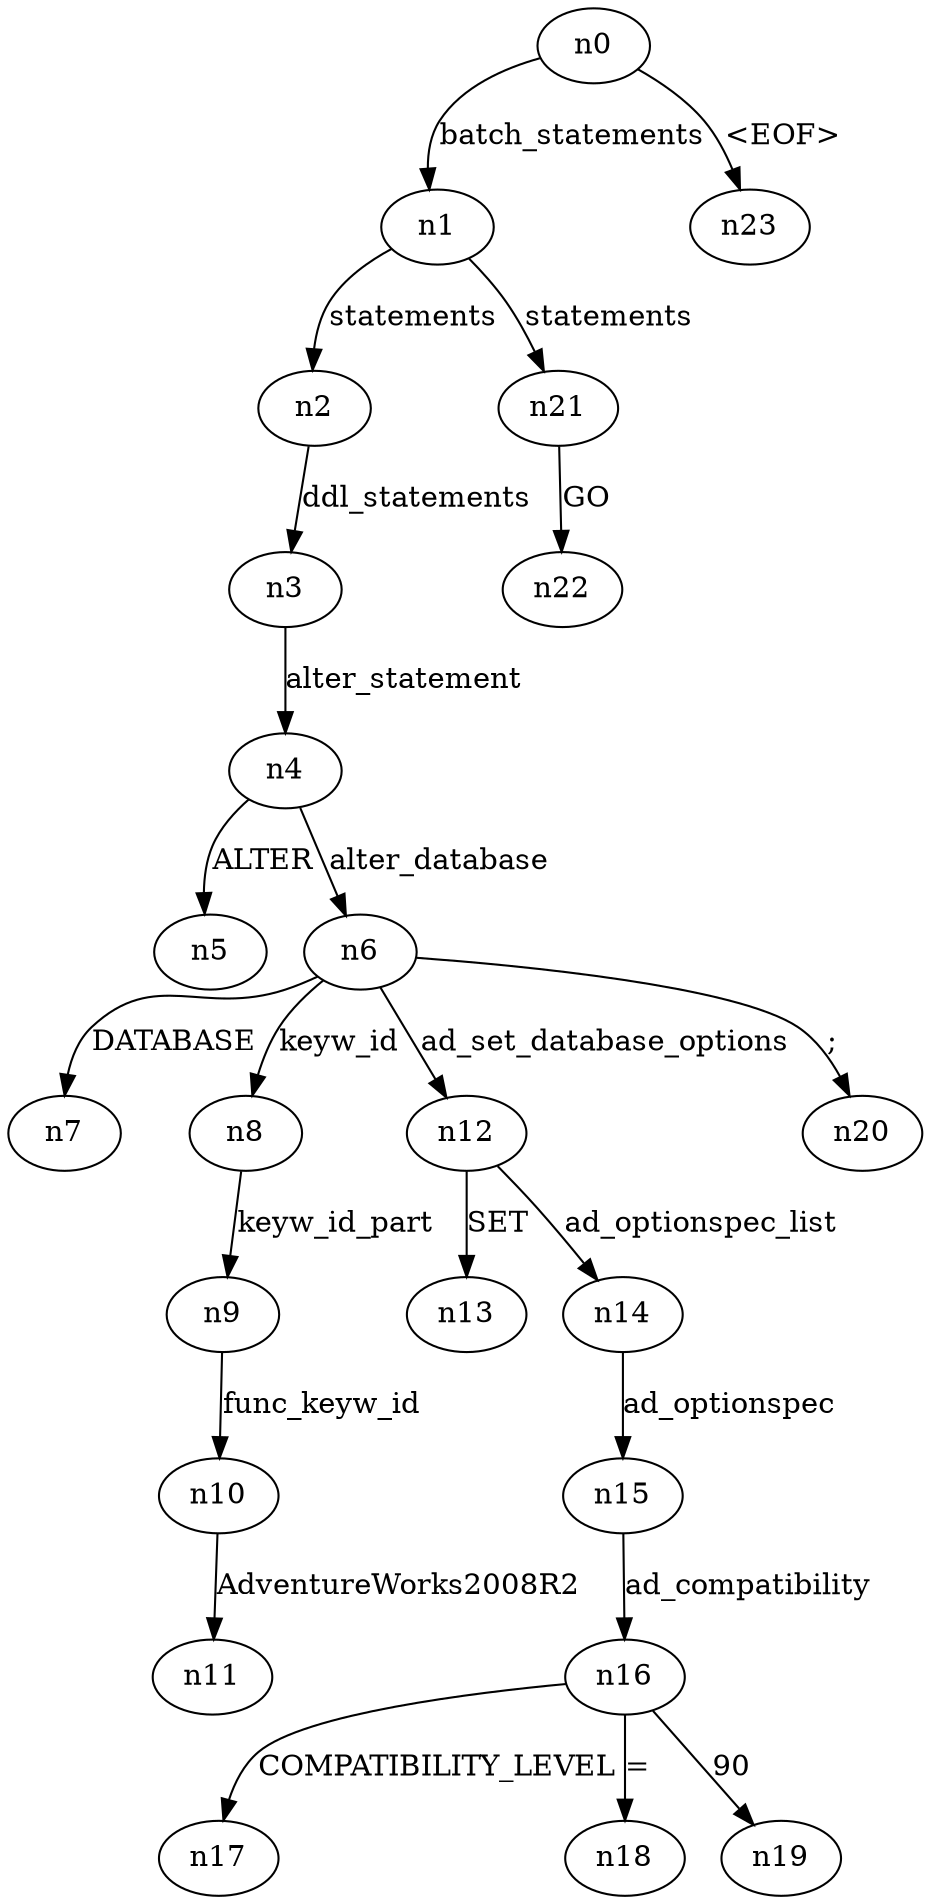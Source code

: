 digraph ParseTree {
  n0 -> n1 [label="batch_statements"];
  n1 -> n2 [label="statements"];
  n2 -> n3 [label="ddl_statements"];
  n3 -> n4 [label="alter_statement"];
  n4 -> n5 [label="ALTER"];
  n4 -> n6 [label="alter_database"];
  n6 -> n7 [label="DATABASE"];
  n6 -> n8 [label="keyw_id"];
  n8 -> n9 [label="keyw_id_part"];
  n9 -> n10 [label="func_keyw_id"];
  n10 -> n11 [label="AdventureWorks2008R2"];
  n6 -> n12 [label="ad_set_database_options"];
  n12 -> n13 [label="SET"];
  n12 -> n14 [label="ad_optionspec_list"];
  n14 -> n15 [label="ad_optionspec"];
  n15 -> n16 [label="ad_compatibility"];
  n16 -> n17 [label="COMPATIBILITY_LEVEL"];
  n16 -> n18 [label="="];
  n16 -> n19 [label="90"];
  n6 -> n20 [label=";"];
  n1 -> n21 [label="statements"];
  n21 -> n22 [label="GO"];
  n0 -> n23 [label="<EOF>"];
}